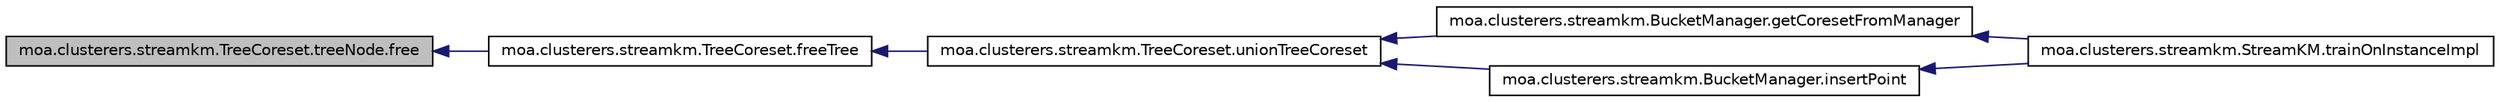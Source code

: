 digraph G
{
  edge [fontname="Helvetica",fontsize="10",labelfontname="Helvetica",labelfontsize="10"];
  node [fontname="Helvetica",fontsize="10",shape=record];
  rankdir=LR;
  Node1 [label="moa.clusterers.streamkm.TreeCoreset.treeNode.free",height=0.2,width=0.4,color="black", fillcolor="grey75", style="filled" fontcolor="black"];
  Node1 -> Node2 [dir=back,color="midnightblue",fontsize="10",style="solid",fontname="Helvetica"];
  Node2 [label="moa.clusterers.streamkm.TreeCoreset.freeTree",height=0.2,width=0.4,color="black", fillcolor="white", style="filled",URL="$classmoa_1_1clusterers_1_1streamkm_1_1TreeCoreset.html#a27c0d4c2716c697505bb82b493b42c76",tooltip="frees a tree of its storage"];
  Node2 -> Node3 [dir=back,color="midnightblue",fontsize="10",style="solid",fontname="Helvetica"];
  Node3 [label="moa.clusterers.streamkm.TreeCoreset.unionTreeCoreset",height=0.2,width=0.4,color="black", fillcolor="white", style="filled",URL="$classmoa_1_1clusterers_1_1streamkm_1_1TreeCoreset.html#a2807a9e47df6678b8bc4abf0e65b049e",tooltip="Constructs a coreset of size k from the union of setA and setB."];
  Node3 -> Node4 [dir=back,color="midnightblue",fontsize="10",style="solid",fontname="Helvetica"];
  Node4 [label="moa.clusterers.streamkm.BucketManager.getCoresetFromManager",height=0.2,width=0.4,color="black", fillcolor="white", style="filled",URL="$classmoa_1_1clusterers_1_1streamkm_1_1BucketManager.html#ad9eecc96cc9c31ca4a7149cfed3bce93",tooltip="It may happen that the manager is not full (since n is not always a power of 2)."];
  Node4 -> Node5 [dir=back,color="midnightblue",fontsize="10",style="solid",fontname="Helvetica"];
  Node5 [label="moa.clusterers.streamkm.StreamKM.trainOnInstanceImpl",height=0.2,width=0.4,color="black", fillcolor="white", style="filled",URL="$classmoa_1_1clusterers_1_1streamkm_1_1StreamKM.html#a1a5858e5c8587177c5433597bb31d0f9"];
  Node3 -> Node6 [dir=back,color="midnightblue",fontsize="10",style="solid",fontname="Helvetica"];
  Node6 [label="moa.clusterers.streamkm.BucketManager.insertPoint",height=0.2,width=0.4,color="black", fillcolor="white", style="filled",URL="$classmoa_1_1clusterers_1_1streamkm_1_1BucketManager.html#a1da1a9f91d0b153a42c089031add12f5",tooltip="inserts a single point into the bucketmanager"];
  Node6 -> Node5 [dir=back,color="midnightblue",fontsize="10",style="solid",fontname="Helvetica"];
}

